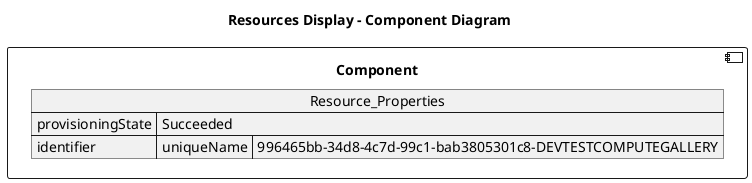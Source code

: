 @startuml

title Resources Display - Component Diagram

component Component {

json  Resource_Properties {
  "provisioningState": "Succeeded",
  "identifier": {
    "uniqueName": "996465bb-34d8-4c7d-99c1-bab3805301c8-DEVTESTCOMPUTEGALLERY"
  }
}
}
@enduml
